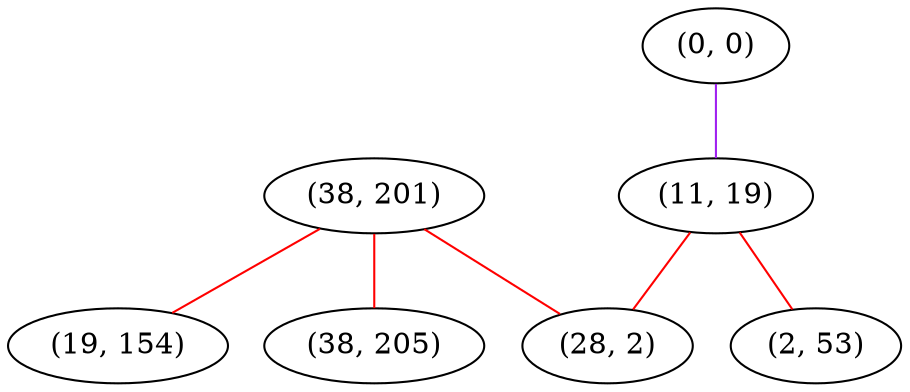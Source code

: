 graph "" {
"(38, 201)";
"(0, 0)";
"(19, 154)";
"(11, 19)";
"(28, 2)";
"(38, 205)";
"(2, 53)";
"(38, 201)" -- "(28, 2)"  [color=red, key=0, weight=1];
"(38, 201)" -- "(19, 154)"  [color=red, key=0, weight=1];
"(38, 201)" -- "(38, 205)"  [color=red, key=0, weight=1];
"(0, 0)" -- "(11, 19)"  [color=purple, key=0, weight=4];
"(11, 19)" -- "(28, 2)"  [color=red, key=0, weight=1];
"(11, 19)" -- "(2, 53)"  [color=red, key=0, weight=1];
}
